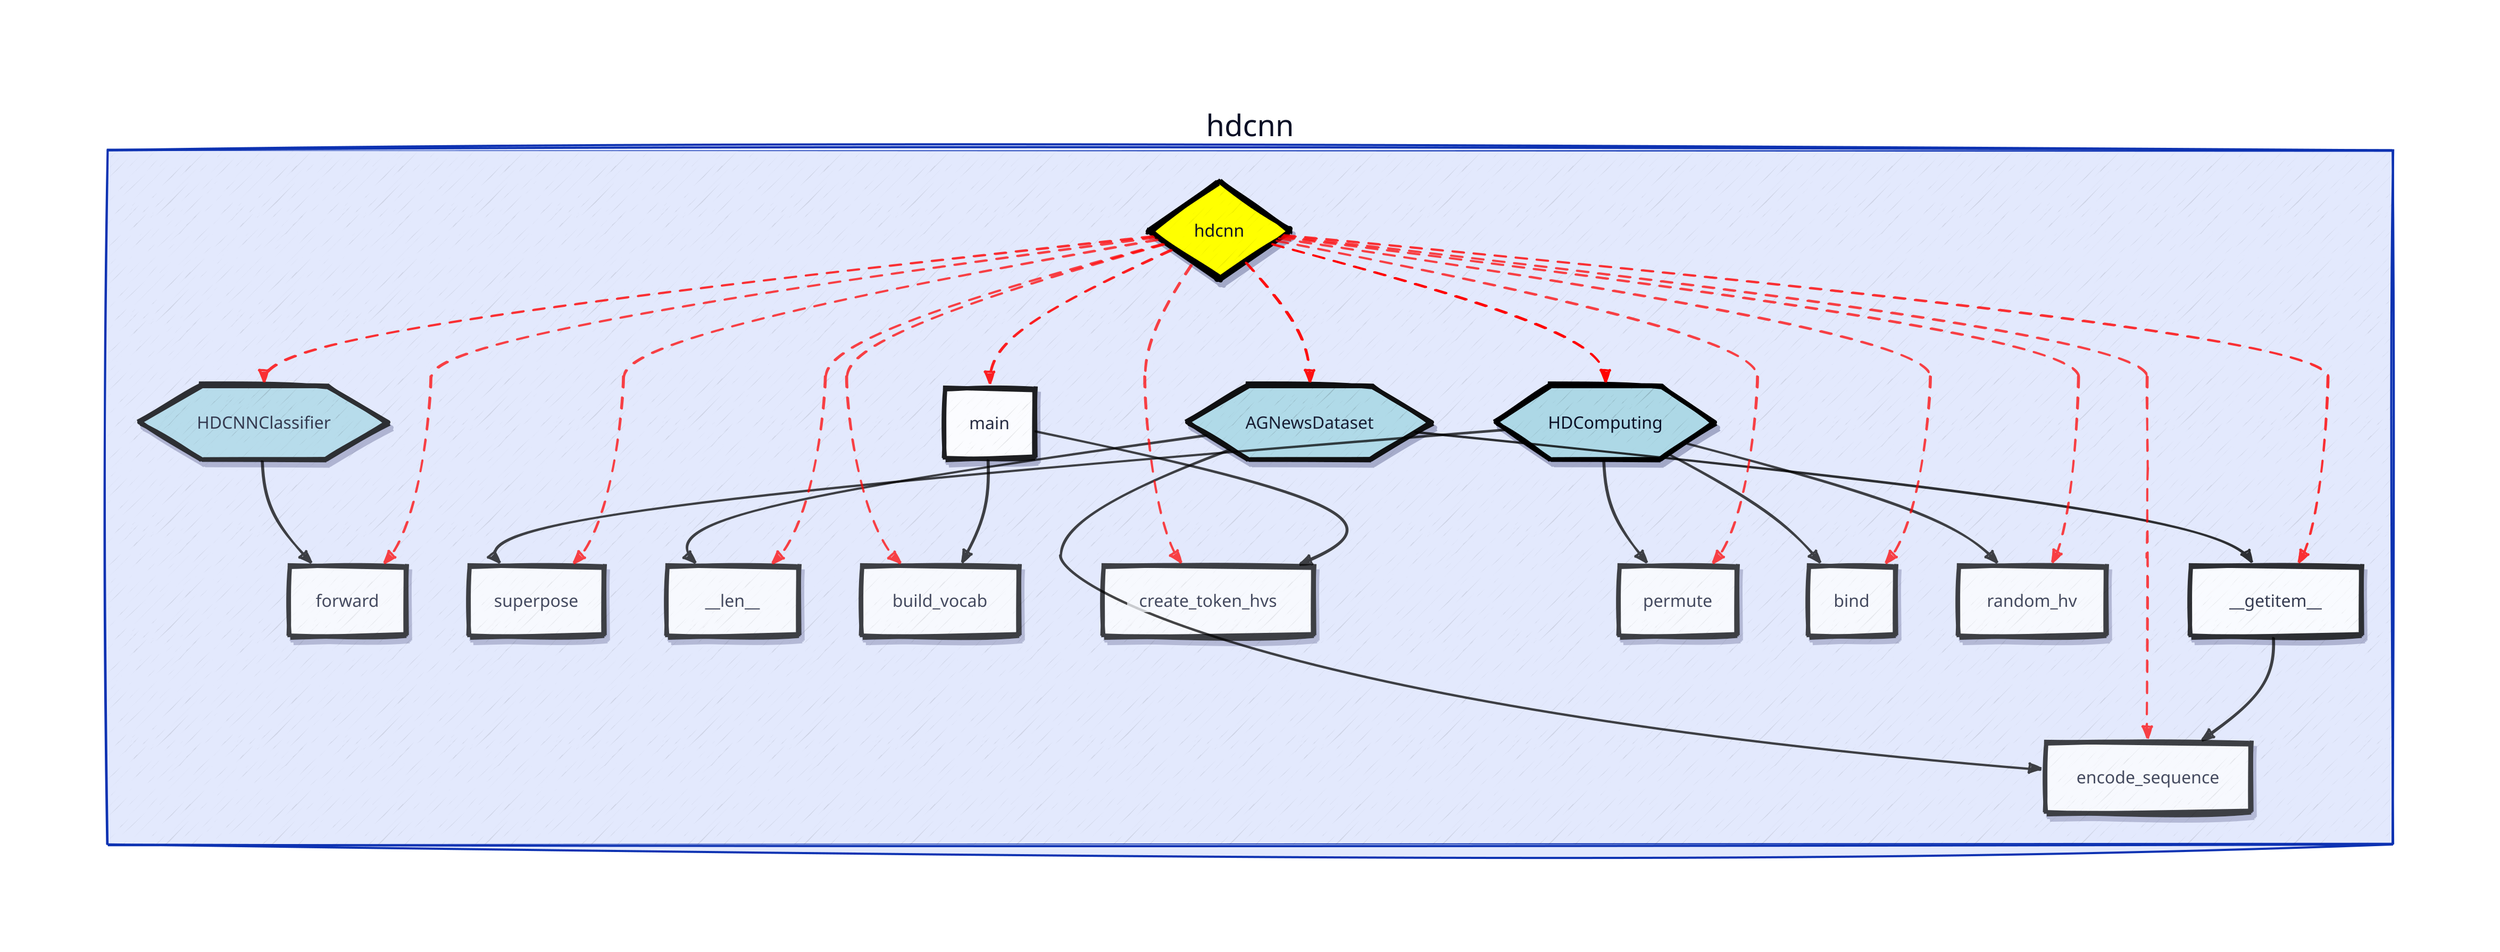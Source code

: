 vars: {
  d2-config: {
    sketch: true
  }
}
classes: {
  file: {
    label: ""
    shape: diamond
    style: {
      fill: yellow
      shadow: true
    }
  }
}

classes: {
  class: {
    label: ""
    shape: hexagon
    style: {
      fill: lightblue
      shadow: true
    }
  }
}

classes: {
  function: {
    label: ""
    shape: rectangle
    style: {
      fill: white
      shadow: false
    }
  }
}
hdcnn.HDCNNClassifier.class: class
hdcnn.HDCNNClassifier.label: "HDCNNClassifier"
hdcnn.HDCNNClassifier: {
  style: {
    opacity: 0.80
    stroke: "black"
    stroke-width: 4
    shadow: true
  }
}
hdcnn.forward.class: function
hdcnn.forward.label: "forward"
hdcnn.forward: {
  style: {
    opacity: 0.73
    stroke: "black"
    stroke-width: 4
    shadow: true
  }
}
hdcnn.HDComputing.class: class
hdcnn.HDComputing.label: "HDComputing"
hdcnn.HDComputing: {
  style: {
    opacity: 1.00
    stroke: "black"
    stroke-width: 4
    shadow: true
  }
}
hdcnn.superpose.class: function
hdcnn.superpose.label: "superpose"
hdcnn.superpose: {
  style: {
    opacity: 0.73
    stroke: "black"
    stroke-width: 4
    shadow: true
  }
}
hdcnn.__len__.class: function
hdcnn.__len__.label: "__len__"
hdcnn.__len__: {
  style: {
    opacity: 0.73
    stroke: "black"
    stroke-width: 4
    shadow: true
  }
}
hdcnn.build_vocab.class: function
hdcnn.build_vocab.label: "build_vocab"
hdcnn.build_vocab: {
  style: {
    opacity: 0.73
    stroke: "black"
    stroke-width: 4
    shadow: true
  }
}
hdcnn.AGNewsDataset.class: class
hdcnn.AGNewsDataset.label: "AGNewsDataset"
hdcnn.AGNewsDataset: {
  style: {
    opacity: 0.93
    stroke: "black"
    stroke-width: 4
    shadow: true
  }
}
hdcnn.hdcnn.class: file
hdcnn.hdcnn.label: "hdcnn"
hdcnn.hdcnn: {
  style: {
    opacity: 1.00
    stroke: "black"
    stroke-width: 4
    shadow: true
  }
}
hdcnn.__getitem__.class: function
hdcnn.__getitem__.label: "__getitem__"
hdcnn.__getitem__: {
  style: {
    opacity: 0.80
    stroke: "black"
    stroke-width: 4
    shadow: true
  }
}
hdcnn.create_token_hvs.class: function
hdcnn.create_token_hvs.label: "create_token_hvs"
hdcnn.create_token_hvs: {
  style: {
    opacity: 0.73
    stroke: "black"
    stroke-width: 4
    shadow: true
  }
}
hdcnn.permute.class: function
hdcnn.permute.label: "permute"
hdcnn.permute: {
  style: {
    opacity: 0.73
    stroke: "black"
    stroke-width: 4
    shadow: true
  }
}
hdcnn.bind.class: function
hdcnn.bind.label: "bind"
hdcnn.bind: {
  style: {
    opacity: 0.73
    stroke: "black"
    stroke-width: 4
    shadow: true
  }
}
hdcnn.encode_sequence.class: function
hdcnn.encode_sequence.label: "encode_sequence"
hdcnn.encode_sequence: {
  style: {
    opacity: 0.73
    stroke: "black"
    stroke-width: 4
    shadow: true
  }
}
hdcnn.random_hv.class: function
hdcnn.random_hv.label: "random_hv"
hdcnn.random_hv: {
  style: {
    opacity: 0.73
    stroke: "black"
    stroke-width: 4
    shadow: true
  }
}
hdcnn.main.class: function
hdcnn.main.label: "main"
hdcnn.main: {
  style: {
    opacity: 0.87
    stroke: "black"
    stroke-width: 4
    shadow: true
  }
}
hdcnn.HDCNNClassifier -> hdcnn.forward: {
  style.stroke: black
  style.opacity: 0.73
  style.stroke-width: 2
}
hdcnn.HDComputing -> hdcnn.superpose: {
  style.stroke: black
  style.opacity: 0.73
  style.stroke-width: 2
}
hdcnn.HDComputing -> hdcnn.random_hv: {
  style.stroke: black
  style.opacity: 0.73
  style.stroke-width: 2
}
hdcnn.HDComputing -> hdcnn.permute: {
  style.stroke: black
  style.opacity: 0.73
  style.stroke-width: 2
}
hdcnn.HDComputing -> hdcnn.bind: {
  style.stroke: black
  style.opacity: 0.73
  style.stroke-width: 2
}
hdcnn.AGNewsDataset -> hdcnn.__getitem__: {
  style.stroke: black
  style.opacity: 0.80
  style.stroke-width: 2
}
hdcnn.AGNewsDataset -> hdcnn.encode_sequence: {
  style.stroke: black
  style.opacity: 0.73
  style.stroke-width: 2
}
hdcnn.AGNewsDataset -> hdcnn.__len__: {
  style.stroke: black
  style.opacity: 0.73
  style.stroke-width: 2
}
hdcnn.hdcnn -> hdcnn.HDCNNClassifier: {
  style.stroke: red
  style.opacity: 0.80
  style.stroke-width: 2
  style.stroke-dash: 5
  style.animated: true
}
hdcnn.hdcnn -> hdcnn.forward: {
  style.stroke: red
  style.opacity: 0.73
  style.stroke-width: 2
  style.stroke-dash: 5
  style.animated: true
}
hdcnn.hdcnn -> hdcnn.HDComputing: {
  style.stroke: red
  style.opacity: 1.00
  style.stroke-width: 2
  style.stroke-dash: 5
  style.animated: true
}
hdcnn.hdcnn -> hdcnn.superpose: {
  style.stroke: red
  style.opacity: 0.73
  style.stroke-width: 2
  style.stroke-dash: 5
  style.animated: true
}
hdcnn.hdcnn -> hdcnn.__len__: {
  style.stroke: red
  style.opacity: 0.73
  style.stroke-width: 2
  style.stroke-dash: 5
  style.animated: true
}
hdcnn.hdcnn -> hdcnn.build_vocab: {
  style.stroke: red
  style.opacity: 0.73
  style.stroke-width: 2
  style.stroke-dash: 5
  style.animated: true
}
hdcnn.hdcnn -> hdcnn.AGNewsDataset: {
  style.stroke: red
  style.opacity: 0.93
  style.stroke-width: 2
  style.stroke-dash: 5
  style.animated: true
}
hdcnn.hdcnn -> hdcnn.__getitem__: {
  style.stroke: red
  style.opacity: 0.80
  style.stroke-width: 2
  style.stroke-dash: 5
  style.animated: true
}
hdcnn.hdcnn -> hdcnn.create_token_hvs: {
  style.stroke: red
  style.opacity: 0.73
  style.stroke-width: 2
  style.stroke-dash: 5
  style.animated: true
}
hdcnn.hdcnn -> hdcnn.permute: {
  style.stroke: red
  style.opacity: 0.73
  style.stroke-width: 2
  style.stroke-dash: 5
  style.animated: true
}
hdcnn.hdcnn -> hdcnn.bind: {
  style.stroke: red
  style.opacity: 0.73
  style.stroke-width: 2
  style.stroke-dash: 5
  style.animated: true
}
hdcnn.hdcnn -> hdcnn.encode_sequence: {
  style.stroke: red
  style.opacity: 0.73
  style.stroke-width: 2
  style.stroke-dash: 5
  style.animated: true
}
hdcnn.hdcnn -> hdcnn.random_hv: {
  style.stroke: red
  style.opacity: 0.73
  style.stroke-width: 2
  style.stroke-dash: 5
  style.animated: true
}
hdcnn.hdcnn -> hdcnn.main: {
  style.stroke: red
  style.opacity: 0.87
  style.stroke-width: 2
  style.stroke-dash: 5
  style.animated: true
}
hdcnn.__getitem__ -> hdcnn.encode_sequence: {
  style.stroke: black
  style.opacity: 0.73
  style.stroke-width: 2
}
hdcnn.main -> hdcnn.create_token_hvs: {
  style.stroke: black
  style.opacity: 0.73
  style.stroke-width: 2
}
hdcnn.main -> hdcnn.build_vocab: {
  style.stroke: black
  style.opacity: 0.73
  style.stroke-width: 2
}